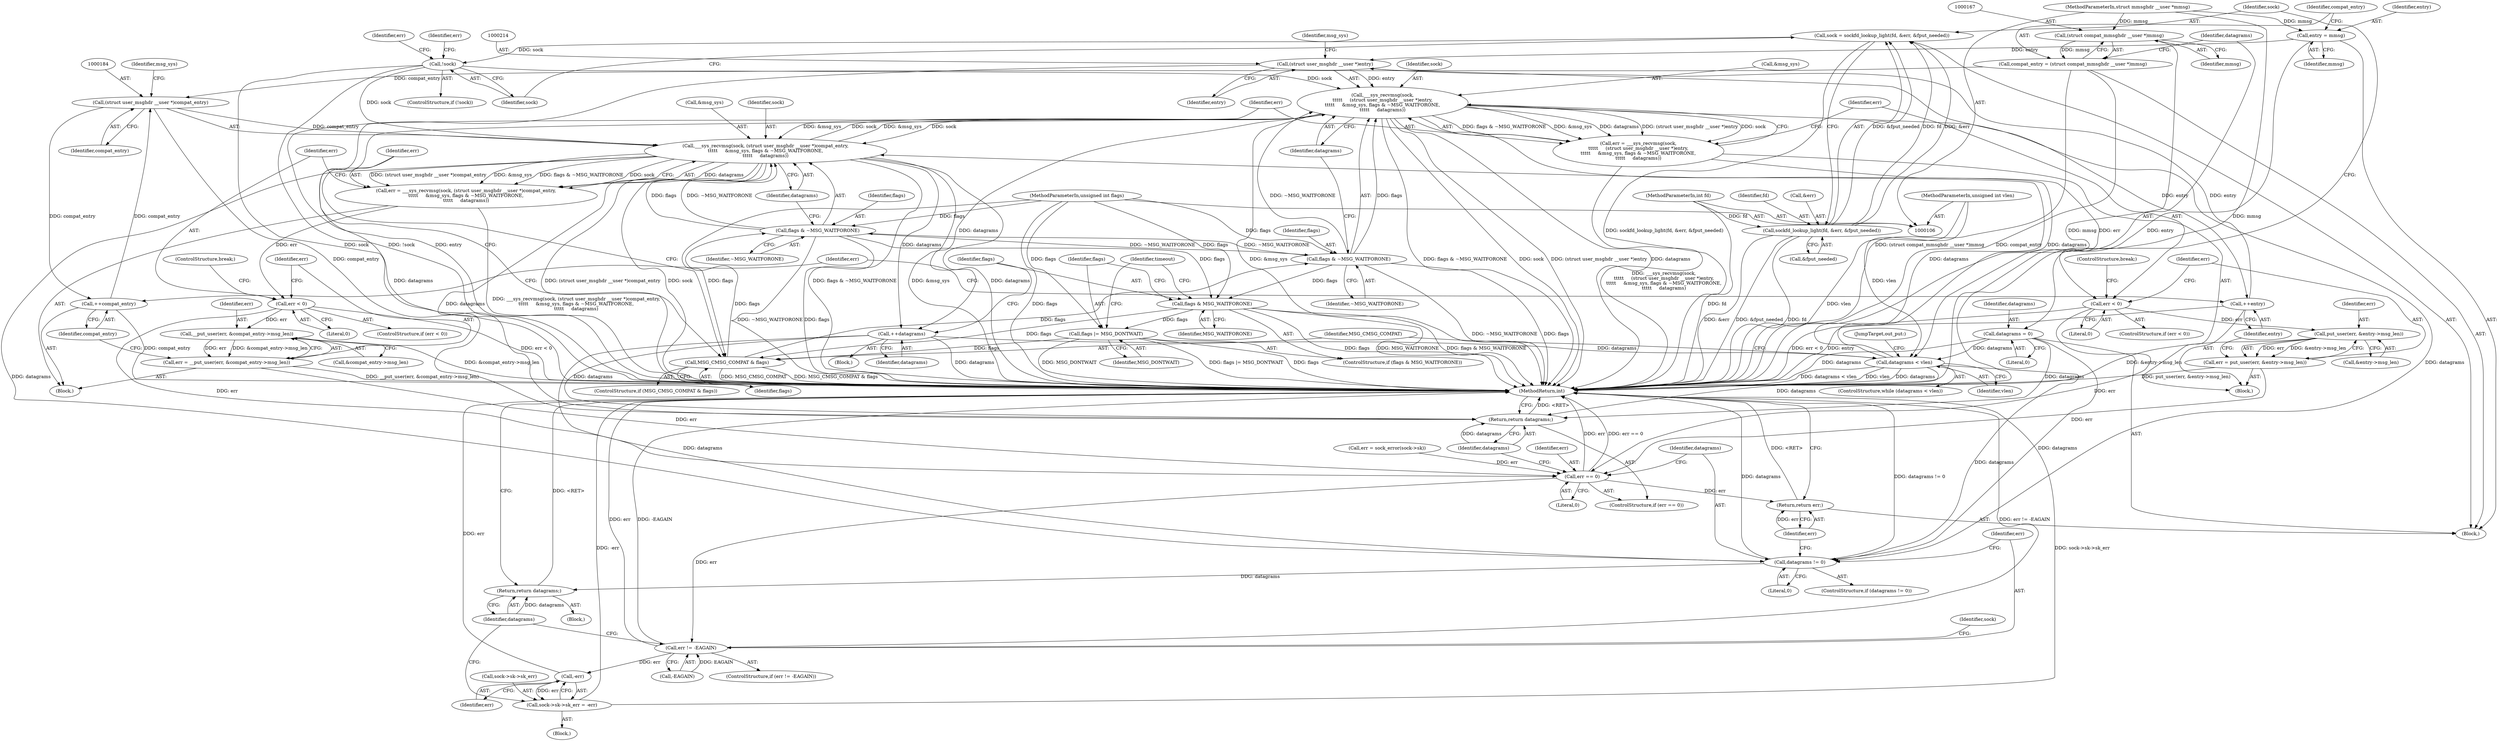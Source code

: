 digraph "1_linux_34b88a68f26a75e4fded796f1a49c40f82234b7d@API" {
"1000211" [label="(Call,___sys_recvmsg(sock,\n\t\t\t\t\t     (struct user_msghdr __user *)entry,\n\t\t\t\t\t     &msg_sys, flags & ~MSG_WAITFORONE,\n\t\t\t\t\t     datagrams))"];
"1000181" [label="(Call,___sys_recvmsg(sock, (struct user_msghdr __user *)compat_entry,\n\t\t\t\t\t     &msg_sys, flags & ~MSG_WAITFORONE,\n\t\t\t\t\t     datagrams))"];
"1000148" [label="(Call,!sock)"];
"1000139" [label="(Call,sock = sockfd_lookup_light(fd, &err, &fput_needed))"];
"1000141" [label="(Call,sockfd_lookup_light(fd, &err, &fput_needed))"];
"1000107" [label="(MethodParameterIn,int fd)"];
"1000211" [label="(Call,___sys_recvmsg(sock,\n\t\t\t\t\t     (struct user_msghdr __user *)entry,\n\t\t\t\t\t     &msg_sys, flags & ~MSG_WAITFORONE,\n\t\t\t\t\t     datagrams))"];
"1000213" [label="(Call,(struct user_msghdr __user *)entry)"];
"1000235" [label="(Call,++entry)"];
"1000161" [label="(Call,entry = mmsg)"];
"1000108" [label="(MethodParameterIn,struct mmsghdr __user *mmsg)"];
"1000218" [label="(Call,flags & ~MSG_WAITFORONE)"];
"1000175" [label="(Call,MSG_CMSG_COMPAT & flags)"];
"1000243" [label="(Call,flags & MSG_WAITFORONE)"];
"1000188" [label="(Call,flags & ~MSG_WAITFORONE)"];
"1000110" [label="(MethodParameterIn,unsigned int flags)"];
"1000246" [label="(Call,flags |= MSG_DONTWAIT)"];
"1000170" [label="(Call,datagrams < vlen)"];
"1000240" [label="(Call,++datagrams)"];
"1000136" [label="(Call,datagrams = 0)"];
"1000109" [label="(MethodParameterIn,unsigned int vlen)"];
"1000183" [label="(Call,(struct user_msghdr __user *)compat_entry)"];
"1000205" [label="(Call,++compat_entry)"];
"1000164" [label="(Call,compat_entry = (struct compat_mmsghdr __user *)mmsg)"];
"1000166" [label="(Call,(struct compat_mmsghdr __user *)mmsg)"];
"1000179" [label="(Call,err = ___sys_recvmsg(sock, (struct user_msghdr __user *)compat_entry,\n\t\t\t\t\t     &msg_sys, flags & ~MSG_WAITFORONE,\n\t\t\t\t\t     datagrams))"];
"1000193" [label="(Call,err < 0)"];
"1000199" [label="(Call,__put_user(err, &compat_entry->msg_len))"];
"1000197" [label="(Call,err = __put_user(err, &compat_entry->msg_len))"];
"1000306" [label="(Call,err == 0)"];
"1000317" [label="(Call,err != -EAGAIN)"];
"1000328" [label="(Call,-err)"];
"1000322" [label="(Call,sock->sk->sk_err = -err)"];
"1000332" [label="(Return,return err;)"];
"1000209" [label="(Call,err = ___sys_recvmsg(sock,\n\t\t\t\t\t     (struct user_msghdr __user *)entry,\n\t\t\t\t\t     &msg_sys, flags & ~MSG_WAITFORONE,\n\t\t\t\t\t     datagrams))"];
"1000223" [label="(Call,err < 0)"];
"1000229" [label="(Call,put_user(err, &entry->msg_len))"];
"1000227" [label="(Call,err = put_user(err, &entry->msg_len))"];
"1000309" [label="(Return,return datagrams;)"];
"1000312" [label="(Call,datagrams != 0)"];
"1000330" [label="(Return,return datagrams;)"];
"1000325" [label="(Identifier,sock)"];
"1000137" [label="(Identifier,datagrams)"];
"1000221" [label="(Identifier,datagrams)"];
"1000148" [label="(Call,!sock)"];
"1000179" [label="(Call,err = ___sys_recvmsg(sock, (struct user_msghdr __user *)compat_entry,\n\t\t\t\t\t     &msg_sys, flags & ~MSG_WAITFORONE,\n\t\t\t\t\t     datagrams))"];
"1000227" [label="(Call,err = put_user(err, &entry->msg_len))"];
"1000317" [label="(Call,err != -EAGAIN)"];
"1000193" [label="(Call,err < 0)"];
"1000165" [label="(Identifier,compat_entry)"];
"1000174" [label="(ControlStructure,if (MSG_CMSG_COMPAT & flags))"];
"1000309" [label="(Return,return datagrams;)"];
"1000230" [label="(Identifier,err)"];
"1000322" [label="(Call,sock->sk->sk_err = -err)"];
"1000209" [label="(Call,err = ___sys_recvmsg(sock,\n\t\t\t\t\t     (struct user_msghdr __user *)entry,\n\t\t\t\t\t     &msg_sys, flags & ~MSG_WAITFORONE,\n\t\t\t\t\t     datagrams))"];
"1000235" [label="(Call,++entry)"];
"1000247" [label="(Identifier,flags)"];
"1000147" [label="(ControlStructure,if (!sock))"];
"1000185" [label="(Identifier,compat_entry)"];
"1000194" [label="(Identifier,err)"];
"1000208" [label="(Block,)"];
"1000173" [label="(Block,)"];
"1000108" [label="(MethodParameterIn,struct mmsghdr __user *mmsg)"];
"1000182" [label="(Identifier,sock)"];
"1000139" [label="(Call,sock = sockfd_lookup_light(fd, &err, &fput_needed))"];
"1000218" [label="(Call,flags & ~MSG_WAITFORONE)"];
"1000190" [label="(Identifier,~MSG_WAITFORONE)"];
"1000223" [label="(Call,err < 0)"];
"1000162" [label="(Identifier,entry)"];
"1000138" [label="(Literal,0)"];
"1000321" [label="(Block,)"];
"1000169" [label="(ControlStructure,while (datagrams < vlen))"];
"1000217" [label="(Identifier,msg_sys)"];
"1000315" [label="(Block,)"];
"1000245" [label="(Identifier,MSG_WAITFORONE)"];
"1000161" [label="(Call,entry = mmsg)"];
"1000215" [label="(Identifier,entry)"];
"1000196" [label="(ControlStructure,break;)"];
"1000181" [label="(Call,___sys_recvmsg(sock, (struct user_msghdr __user *)compat_entry,\n\t\t\t\t\t     &msg_sys, flags & ~MSG_WAITFORONE,\n\t\t\t\t\t     datagrams))"];
"1000212" [label="(Identifier,sock)"];
"1000191" [label="(Identifier,datagrams)"];
"1000225" [label="(Literal,0)"];
"1000307" [label="(Identifier,err)"];
"1000195" [label="(Literal,0)"];
"1000164" [label="(Call,compat_entry = (struct compat_mmsghdr __user *)mmsg)"];
"1000318" [label="(Identifier,err)"];
"1000112" [label="(Block,)"];
"1000334" [label="(MethodReturn,int)"];
"1000170" [label="(Call,datagrams < vlen)"];
"1000192" [label="(ControlStructure,if (err < 0))"];
"1000205" [label="(Call,++compat_entry)"];
"1000140" [label="(Identifier,sock)"];
"1000236" [label="(Identifier,entry)"];
"1000141" [label="(Call,sockfd_lookup_light(fd, &err, &fput_needed))"];
"1000242" [label="(ControlStructure,if (flags & MSG_WAITFORONE))"];
"1000153" [label="(Identifier,err)"];
"1000171" [label="(Identifier,datagrams)"];
"1000149" [label="(Identifier,sock)"];
"1000210" [label="(Identifier,err)"];
"1000330" [label="(Return,return datagrams;)"];
"1000109" [label="(MethodParameterIn,unsigned int vlen)"];
"1000180" [label="(Identifier,err)"];
"1000201" [label="(Call,&compat_entry->msg_len)"];
"1000143" [label="(Call,&err)"];
"1000151" [label="(Identifier,err)"];
"1000228" [label="(Identifier,err)"];
"1000219" [label="(Identifier,flags)"];
"1000312" [label="(Call,datagrams != 0)"];
"1000332" [label="(Return,return err;)"];
"1000229" [label="(Call,put_user(err, &entry->msg_len))"];
"1000316" [label="(ControlStructure,if (err != -EAGAIN))"];
"1000240" [label="(Call,++datagrams)"];
"1000243" [label="(Call,flags & MSG_WAITFORONE)"];
"1000246" [label="(Call,flags |= MSG_DONTWAIT)"];
"1000311" [label="(ControlStructure,if (datagrams != 0))"];
"1000314" [label="(Literal,0)"];
"1000248" [label="(Identifier,MSG_DONTWAIT)"];
"1000189" [label="(Identifier,flags)"];
"1000142" [label="(Identifier,fd)"];
"1000305" [label="(ControlStructure,if (err == 0))"];
"1000198" [label="(Identifier,err)"];
"1000163" [label="(Identifier,mmsg)"];
"1000231" [label="(Call,&entry->msg_len)"];
"1000152" [label="(Call,err = sock_error(sock->sk))"];
"1000110" [label="(MethodParameterIn,unsigned int flags)"];
"1000238" [label="(Identifier,err)"];
"1000328" [label="(Call,-err)"];
"1000183" [label="(Call,(struct user_msghdr __user *)compat_entry)"];
"1000299" [label="(JumpTarget,out_put:)"];
"1000323" [label="(Call,sock->sk->sk_err)"];
"1000206" [label="(Identifier,compat_entry)"];
"1000211" [label="(Call,___sys_recvmsg(sock,\n\t\t\t\t\t     (struct user_msghdr __user *)entry,\n\t\t\t\t\t     &msg_sys, flags & ~MSG_WAITFORONE,\n\t\t\t\t\t     datagrams))"];
"1000241" [label="(Identifier,datagrams)"];
"1000186" [label="(Call,&msg_sys)"];
"1000166" [label="(Call,(struct compat_mmsghdr __user *)mmsg)"];
"1000136" [label="(Call,datagrams = 0)"];
"1000333" [label="(Identifier,err)"];
"1000213" [label="(Call,(struct user_msghdr __user *)entry)"];
"1000329" [label="(Identifier,err)"];
"1000172" [label="(Identifier,vlen)"];
"1000224" [label="(Identifier,err)"];
"1000226" [label="(ControlStructure,break;)"];
"1000216" [label="(Call,&msg_sys)"];
"1000107" [label="(MethodParameterIn,int fd)"];
"1000145" [label="(Call,&fput_needed)"];
"1000178" [label="(Block,)"];
"1000199" [label="(Call,__put_user(err, &compat_entry->msg_len))"];
"1000306" [label="(Call,err == 0)"];
"1000177" [label="(Identifier,flags)"];
"1000188" [label="(Call,flags & ~MSG_WAITFORONE)"];
"1000187" [label="(Identifier,msg_sys)"];
"1000220" [label="(Identifier,~MSG_WAITFORONE)"];
"1000200" [label="(Identifier,err)"];
"1000313" [label="(Identifier,datagrams)"];
"1000310" [label="(Identifier,datagrams)"];
"1000175" [label="(Call,MSG_CMSG_COMPAT & flags)"];
"1000176" [label="(Identifier,MSG_CMSG_COMPAT)"];
"1000331" [label="(Identifier,datagrams)"];
"1000244" [label="(Identifier,flags)"];
"1000197" [label="(Call,err = __put_user(err, &compat_entry->msg_len))"];
"1000222" [label="(ControlStructure,if (err < 0))"];
"1000168" [label="(Identifier,mmsg)"];
"1000250" [label="(Identifier,timeout)"];
"1000319" [label="(Call,-EAGAIN)"];
"1000308" [label="(Literal,0)"];
"1000211" -> "1000209"  [label="AST: "];
"1000211" -> "1000221"  [label="CFG: "];
"1000212" -> "1000211"  [label="AST: "];
"1000213" -> "1000211"  [label="AST: "];
"1000216" -> "1000211"  [label="AST: "];
"1000218" -> "1000211"  [label="AST: "];
"1000221" -> "1000211"  [label="AST: "];
"1000209" -> "1000211"  [label="CFG: "];
"1000211" -> "1000334"  [label="DDG: datagrams"];
"1000211" -> "1000334"  [label="DDG: &msg_sys"];
"1000211" -> "1000334"  [label="DDG: flags & ~MSG_WAITFORONE"];
"1000211" -> "1000334"  [label="DDG: sock"];
"1000211" -> "1000334"  [label="DDG: (struct user_msghdr __user *)entry"];
"1000211" -> "1000181"  [label="DDG: sock"];
"1000211" -> "1000181"  [label="DDG: &msg_sys"];
"1000211" -> "1000209"  [label="DDG: flags & ~MSG_WAITFORONE"];
"1000211" -> "1000209"  [label="DDG: &msg_sys"];
"1000211" -> "1000209"  [label="DDG: datagrams"];
"1000211" -> "1000209"  [label="DDG: (struct user_msghdr __user *)entry"];
"1000211" -> "1000209"  [label="DDG: sock"];
"1000181" -> "1000211"  [label="DDG: sock"];
"1000181" -> "1000211"  [label="DDG: &msg_sys"];
"1000148" -> "1000211"  [label="DDG: sock"];
"1000213" -> "1000211"  [label="DDG: entry"];
"1000218" -> "1000211"  [label="DDG: flags"];
"1000218" -> "1000211"  [label="DDG: ~MSG_WAITFORONE"];
"1000170" -> "1000211"  [label="DDG: datagrams"];
"1000211" -> "1000240"  [label="DDG: datagrams"];
"1000211" -> "1000309"  [label="DDG: datagrams"];
"1000211" -> "1000312"  [label="DDG: datagrams"];
"1000181" -> "1000179"  [label="AST: "];
"1000181" -> "1000191"  [label="CFG: "];
"1000182" -> "1000181"  [label="AST: "];
"1000183" -> "1000181"  [label="AST: "];
"1000186" -> "1000181"  [label="AST: "];
"1000188" -> "1000181"  [label="AST: "];
"1000191" -> "1000181"  [label="AST: "];
"1000179" -> "1000181"  [label="CFG: "];
"1000181" -> "1000334"  [label="DDG: sock"];
"1000181" -> "1000334"  [label="DDG: flags & ~MSG_WAITFORONE"];
"1000181" -> "1000334"  [label="DDG: &msg_sys"];
"1000181" -> "1000334"  [label="DDG: datagrams"];
"1000181" -> "1000334"  [label="DDG: (struct user_msghdr __user *)compat_entry"];
"1000181" -> "1000179"  [label="DDG: datagrams"];
"1000181" -> "1000179"  [label="DDG: (struct user_msghdr __user *)compat_entry"];
"1000181" -> "1000179"  [label="DDG: &msg_sys"];
"1000181" -> "1000179"  [label="DDG: flags & ~MSG_WAITFORONE"];
"1000181" -> "1000179"  [label="DDG: sock"];
"1000148" -> "1000181"  [label="DDG: sock"];
"1000183" -> "1000181"  [label="DDG: compat_entry"];
"1000188" -> "1000181"  [label="DDG: flags"];
"1000188" -> "1000181"  [label="DDG: ~MSG_WAITFORONE"];
"1000170" -> "1000181"  [label="DDG: datagrams"];
"1000181" -> "1000240"  [label="DDG: datagrams"];
"1000181" -> "1000309"  [label="DDG: datagrams"];
"1000181" -> "1000312"  [label="DDG: datagrams"];
"1000148" -> "1000147"  [label="AST: "];
"1000148" -> "1000149"  [label="CFG: "];
"1000149" -> "1000148"  [label="AST: "];
"1000151" -> "1000148"  [label="CFG: "];
"1000153" -> "1000148"  [label="CFG: "];
"1000148" -> "1000334"  [label="DDG: sock"];
"1000148" -> "1000334"  [label="DDG: !sock"];
"1000139" -> "1000148"  [label="DDG: sock"];
"1000139" -> "1000112"  [label="AST: "];
"1000139" -> "1000141"  [label="CFG: "];
"1000140" -> "1000139"  [label="AST: "];
"1000141" -> "1000139"  [label="AST: "];
"1000149" -> "1000139"  [label="CFG: "];
"1000139" -> "1000334"  [label="DDG: sockfd_lookup_light(fd, &err, &fput_needed)"];
"1000141" -> "1000139"  [label="DDG: fd"];
"1000141" -> "1000139"  [label="DDG: &err"];
"1000141" -> "1000139"  [label="DDG: &fput_needed"];
"1000141" -> "1000145"  [label="CFG: "];
"1000142" -> "1000141"  [label="AST: "];
"1000143" -> "1000141"  [label="AST: "];
"1000145" -> "1000141"  [label="AST: "];
"1000141" -> "1000334"  [label="DDG: fd"];
"1000141" -> "1000334"  [label="DDG: &err"];
"1000141" -> "1000334"  [label="DDG: &fput_needed"];
"1000107" -> "1000141"  [label="DDG: fd"];
"1000107" -> "1000106"  [label="AST: "];
"1000107" -> "1000334"  [label="DDG: fd"];
"1000213" -> "1000215"  [label="CFG: "];
"1000214" -> "1000213"  [label="AST: "];
"1000215" -> "1000213"  [label="AST: "];
"1000217" -> "1000213"  [label="CFG: "];
"1000213" -> "1000334"  [label="DDG: entry"];
"1000235" -> "1000213"  [label="DDG: entry"];
"1000161" -> "1000213"  [label="DDG: entry"];
"1000213" -> "1000235"  [label="DDG: entry"];
"1000235" -> "1000208"  [label="AST: "];
"1000235" -> "1000236"  [label="CFG: "];
"1000236" -> "1000235"  [label="AST: "];
"1000238" -> "1000235"  [label="CFG: "];
"1000235" -> "1000334"  [label="DDG: entry"];
"1000161" -> "1000112"  [label="AST: "];
"1000161" -> "1000163"  [label="CFG: "];
"1000162" -> "1000161"  [label="AST: "];
"1000163" -> "1000161"  [label="AST: "];
"1000165" -> "1000161"  [label="CFG: "];
"1000161" -> "1000334"  [label="DDG: entry"];
"1000108" -> "1000161"  [label="DDG: mmsg"];
"1000108" -> "1000106"  [label="AST: "];
"1000108" -> "1000334"  [label="DDG: mmsg"];
"1000108" -> "1000166"  [label="DDG: mmsg"];
"1000218" -> "1000220"  [label="CFG: "];
"1000219" -> "1000218"  [label="AST: "];
"1000220" -> "1000218"  [label="AST: "];
"1000221" -> "1000218"  [label="CFG: "];
"1000218" -> "1000334"  [label="DDG: flags"];
"1000218" -> "1000334"  [label="DDG: ~MSG_WAITFORONE"];
"1000218" -> "1000188"  [label="DDG: ~MSG_WAITFORONE"];
"1000175" -> "1000218"  [label="DDG: flags"];
"1000110" -> "1000218"  [label="DDG: flags"];
"1000188" -> "1000218"  [label="DDG: ~MSG_WAITFORONE"];
"1000218" -> "1000243"  [label="DDG: flags"];
"1000175" -> "1000174"  [label="AST: "];
"1000175" -> "1000177"  [label="CFG: "];
"1000176" -> "1000175"  [label="AST: "];
"1000177" -> "1000175"  [label="AST: "];
"1000180" -> "1000175"  [label="CFG: "];
"1000210" -> "1000175"  [label="CFG: "];
"1000175" -> "1000334"  [label="DDG: MSG_CMSG_COMPAT"];
"1000175" -> "1000334"  [label="DDG: MSG_CMSG_COMPAT & flags"];
"1000243" -> "1000175"  [label="DDG: flags"];
"1000246" -> "1000175"  [label="DDG: flags"];
"1000110" -> "1000175"  [label="DDG: flags"];
"1000175" -> "1000188"  [label="DDG: flags"];
"1000243" -> "1000242"  [label="AST: "];
"1000243" -> "1000245"  [label="CFG: "];
"1000244" -> "1000243"  [label="AST: "];
"1000245" -> "1000243"  [label="AST: "];
"1000247" -> "1000243"  [label="CFG: "];
"1000250" -> "1000243"  [label="CFG: "];
"1000243" -> "1000334"  [label="DDG: flags"];
"1000243" -> "1000334"  [label="DDG: MSG_WAITFORONE"];
"1000243" -> "1000334"  [label="DDG: flags & MSG_WAITFORONE"];
"1000188" -> "1000243"  [label="DDG: flags"];
"1000110" -> "1000243"  [label="DDG: flags"];
"1000243" -> "1000246"  [label="DDG: flags"];
"1000188" -> "1000190"  [label="CFG: "];
"1000189" -> "1000188"  [label="AST: "];
"1000190" -> "1000188"  [label="AST: "];
"1000191" -> "1000188"  [label="CFG: "];
"1000188" -> "1000334"  [label="DDG: ~MSG_WAITFORONE"];
"1000188" -> "1000334"  [label="DDG: flags"];
"1000110" -> "1000188"  [label="DDG: flags"];
"1000110" -> "1000106"  [label="AST: "];
"1000110" -> "1000334"  [label="DDG: flags"];
"1000110" -> "1000246"  [label="DDG: flags"];
"1000246" -> "1000242"  [label="AST: "];
"1000246" -> "1000248"  [label="CFG: "];
"1000247" -> "1000246"  [label="AST: "];
"1000248" -> "1000246"  [label="AST: "];
"1000250" -> "1000246"  [label="CFG: "];
"1000246" -> "1000334"  [label="DDG: MSG_DONTWAIT"];
"1000246" -> "1000334"  [label="DDG: flags |= MSG_DONTWAIT"];
"1000246" -> "1000334"  [label="DDG: flags"];
"1000170" -> "1000169"  [label="AST: "];
"1000170" -> "1000172"  [label="CFG: "];
"1000171" -> "1000170"  [label="AST: "];
"1000172" -> "1000170"  [label="AST: "];
"1000176" -> "1000170"  [label="CFG: "];
"1000299" -> "1000170"  [label="CFG: "];
"1000170" -> "1000334"  [label="DDG: vlen"];
"1000170" -> "1000334"  [label="DDG: datagrams"];
"1000170" -> "1000334"  [label="DDG: datagrams < vlen"];
"1000240" -> "1000170"  [label="DDG: datagrams"];
"1000136" -> "1000170"  [label="DDG: datagrams"];
"1000109" -> "1000170"  [label="DDG: vlen"];
"1000170" -> "1000309"  [label="DDG: datagrams"];
"1000170" -> "1000312"  [label="DDG: datagrams"];
"1000240" -> "1000173"  [label="AST: "];
"1000240" -> "1000241"  [label="CFG: "];
"1000241" -> "1000240"  [label="AST: "];
"1000244" -> "1000240"  [label="CFG: "];
"1000240" -> "1000334"  [label="DDG: datagrams"];
"1000240" -> "1000309"  [label="DDG: datagrams"];
"1000240" -> "1000312"  [label="DDG: datagrams"];
"1000136" -> "1000112"  [label="AST: "];
"1000136" -> "1000138"  [label="CFG: "];
"1000137" -> "1000136"  [label="AST: "];
"1000138" -> "1000136"  [label="AST: "];
"1000140" -> "1000136"  [label="CFG: "];
"1000136" -> "1000334"  [label="DDG: datagrams"];
"1000136" -> "1000309"  [label="DDG: datagrams"];
"1000136" -> "1000312"  [label="DDG: datagrams"];
"1000109" -> "1000106"  [label="AST: "];
"1000109" -> "1000334"  [label="DDG: vlen"];
"1000183" -> "1000185"  [label="CFG: "];
"1000184" -> "1000183"  [label="AST: "];
"1000185" -> "1000183"  [label="AST: "];
"1000187" -> "1000183"  [label="CFG: "];
"1000183" -> "1000334"  [label="DDG: compat_entry"];
"1000205" -> "1000183"  [label="DDG: compat_entry"];
"1000164" -> "1000183"  [label="DDG: compat_entry"];
"1000183" -> "1000205"  [label="DDG: compat_entry"];
"1000205" -> "1000178"  [label="AST: "];
"1000205" -> "1000206"  [label="CFG: "];
"1000206" -> "1000205"  [label="AST: "];
"1000238" -> "1000205"  [label="CFG: "];
"1000205" -> "1000334"  [label="DDG: compat_entry"];
"1000164" -> "1000112"  [label="AST: "];
"1000164" -> "1000166"  [label="CFG: "];
"1000165" -> "1000164"  [label="AST: "];
"1000166" -> "1000164"  [label="AST: "];
"1000171" -> "1000164"  [label="CFG: "];
"1000164" -> "1000334"  [label="DDG: (struct compat_mmsghdr __user *)mmsg"];
"1000164" -> "1000334"  [label="DDG: compat_entry"];
"1000166" -> "1000164"  [label="DDG: mmsg"];
"1000166" -> "1000168"  [label="CFG: "];
"1000167" -> "1000166"  [label="AST: "];
"1000168" -> "1000166"  [label="AST: "];
"1000166" -> "1000334"  [label="DDG: mmsg"];
"1000179" -> "1000178"  [label="AST: "];
"1000180" -> "1000179"  [label="AST: "];
"1000194" -> "1000179"  [label="CFG: "];
"1000179" -> "1000334"  [label="DDG: ___sys_recvmsg(sock, (struct user_msghdr __user *)compat_entry,\n\t\t\t\t\t     &msg_sys, flags & ~MSG_WAITFORONE,\n\t\t\t\t\t     datagrams)"];
"1000179" -> "1000193"  [label="DDG: err"];
"1000193" -> "1000192"  [label="AST: "];
"1000193" -> "1000195"  [label="CFG: "];
"1000194" -> "1000193"  [label="AST: "];
"1000195" -> "1000193"  [label="AST: "];
"1000196" -> "1000193"  [label="CFG: "];
"1000198" -> "1000193"  [label="CFG: "];
"1000193" -> "1000334"  [label="DDG: err < 0"];
"1000193" -> "1000199"  [label="DDG: err"];
"1000193" -> "1000306"  [label="DDG: err"];
"1000199" -> "1000197"  [label="AST: "];
"1000199" -> "1000201"  [label="CFG: "];
"1000200" -> "1000199"  [label="AST: "];
"1000201" -> "1000199"  [label="AST: "];
"1000197" -> "1000199"  [label="CFG: "];
"1000199" -> "1000334"  [label="DDG: &compat_entry->msg_len"];
"1000199" -> "1000197"  [label="DDG: err"];
"1000199" -> "1000197"  [label="DDG: &compat_entry->msg_len"];
"1000197" -> "1000178"  [label="AST: "];
"1000198" -> "1000197"  [label="AST: "];
"1000206" -> "1000197"  [label="CFG: "];
"1000197" -> "1000334"  [label="DDG: __put_user(err, &compat_entry->msg_len)"];
"1000197" -> "1000306"  [label="DDG: err"];
"1000306" -> "1000305"  [label="AST: "];
"1000306" -> "1000308"  [label="CFG: "];
"1000307" -> "1000306"  [label="AST: "];
"1000308" -> "1000306"  [label="AST: "];
"1000310" -> "1000306"  [label="CFG: "];
"1000313" -> "1000306"  [label="CFG: "];
"1000306" -> "1000334"  [label="DDG: err"];
"1000306" -> "1000334"  [label="DDG: err == 0"];
"1000227" -> "1000306"  [label="DDG: err"];
"1000152" -> "1000306"  [label="DDG: err"];
"1000223" -> "1000306"  [label="DDG: err"];
"1000306" -> "1000317"  [label="DDG: err"];
"1000306" -> "1000332"  [label="DDG: err"];
"1000317" -> "1000316"  [label="AST: "];
"1000317" -> "1000319"  [label="CFG: "];
"1000318" -> "1000317"  [label="AST: "];
"1000319" -> "1000317"  [label="AST: "];
"1000325" -> "1000317"  [label="CFG: "];
"1000331" -> "1000317"  [label="CFG: "];
"1000317" -> "1000334"  [label="DDG: err"];
"1000317" -> "1000334"  [label="DDG: -EAGAIN"];
"1000317" -> "1000334"  [label="DDG: err != -EAGAIN"];
"1000319" -> "1000317"  [label="DDG: EAGAIN"];
"1000317" -> "1000328"  [label="DDG: err"];
"1000328" -> "1000322"  [label="AST: "];
"1000328" -> "1000329"  [label="CFG: "];
"1000329" -> "1000328"  [label="AST: "];
"1000322" -> "1000328"  [label="CFG: "];
"1000328" -> "1000334"  [label="DDG: err"];
"1000328" -> "1000322"  [label="DDG: err"];
"1000322" -> "1000321"  [label="AST: "];
"1000323" -> "1000322"  [label="AST: "];
"1000331" -> "1000322"  [label="CFG: "];
"1000322" -> "1000334"  [label="DDG: -err"];
"1000322" -> "1000334"  [label="DDG: sock->sk->sk_err"];
"1000332" -> "1000112"  [label="AST: "];
"1000332" -> "1000333"  [label="CFG: "];
"1000333" -> "1000332"  [label="AST: "];
"1000334" -> "1000332"  [label="CFG: "];
"1000332" -> "1000334"  [label="DDG: <RET>"];
"1000333" -> "1000332"  [label="DDG: err"];
"1000209" -> "1000208"  [label="AST: "];
"1000210" -> "1000209"  [label="AST: "];
"1000224" -> "1000209"  [label="CFG: "];
"1000209" -> "1000334"  [label="DDG: ___sys_recvmsg(sock,\n\t\t\t\t\t     (struct user_msghdr __user *)entry,\n\t\t\t\t\t     &msg_sys, flags & ~MSG_WAITFORONE,\n\t\t\t\t\t     datagrams)"];
"1000209" -> "1000223"  [label="DDG: err"];
"1000223" -> "1000222"  [label="AST: "];
"1000223" -> "1000225"  [label="CFG: "];
"1000224" -> "1000223"  [label="AST: "];
"1000225" -> "1000223"  [label="AST: "];
"1000226" -> "1000223"  [label="CFG: "];
"1000228" -> "1000223"  [label="CFG: "];
"1000223" -> "1000334"  [label="DDG: err < 0"];
"1000223" -> "1000229"  [label="DDG: err"];
"1000229" -> "1000227"  [label="AST: "];
"1000229" -> "1000231"  [label="CFG: "];
"1000230" -> "1000229"  [label="AST: "];
"1000231" -> "1000229"  [label="AST: "];
"1000227" -> "1000229"  [label="CFG: "];
"1000229" -> "1000334"  [label="DDG: &entry->msg_len"];
"1000229" -> "1000227"  [label="DDG: err"];
"1000229" -> "1000227"  [label="DDG: &entry->msg_len"];
"1000227" -> "1000208"  [label="AST: "];
"1000228" -> "1000227"  [label="AST: "];
"1000236" -> "1000227"  [label="CFG: "];
"1000227" -> "1000334"  [label="DDG: put_user(err, &entry->msg_len)"];
"1000309" -> "1000305"  [label="AST: "];
"1000309" -> "1000310"  [label="CFG: "];
"1000310" -> "1000309"  [label="AST: "];
"1000334" -> "1000309"  [label="CFG: "];
"1000309" -> "1000334"  [label="DDG: <RET>"];
"1000310" -> "1000309"  [label="DDG: datagrams"];
"1000312" -> "1000311"  [label="AST: "];
"1000312" -> "1000314"  [label="CFG: "];
"1000313" -> "1000312"  [label="AST: "];
"1000314" -> "1000312"  [label="AST: "];
"1000318" -> "1000312"  [label="CFG: "];
"1000333" -> "1000312"  [label="CFG: "];
"1000312" -> "1000334"  [label="DDG: datagrams != 0"];
"1000312" -> "1000334"  [label="DDG: datagrams"];
"1000312" -> "1000330"  [label="DDG: datagrams"];
"1000330" -> "1000315"  [label="AST: "];
"1000330" -> "1000331"  [label="CFG: "];
"1000331" -> "1000330"  [label="AST: "];
"1000334" -> "1000330"  [label="CFG: "];
"1000330" -> "1000334"  [label="DDG: <RET>"];
"1000331" -> "1000330"  [label="DDG: datagrams"];
}
